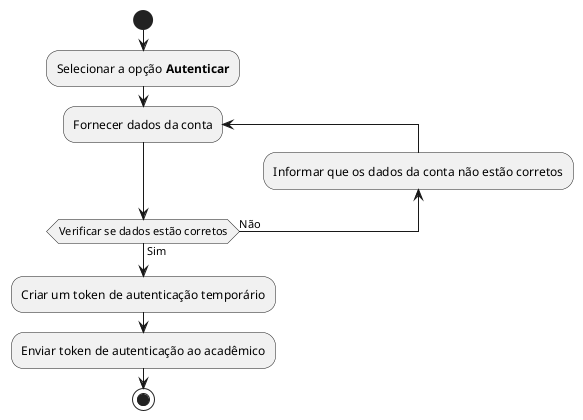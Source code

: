 @startuml autenticar

start
:Selecionar a opção **Autenticar**;
repeat :Fornecer dados da conta;
backward :Informar que os dados da conta não estão corretos;
repeat while (Verificar se dados estão corretos) is (Não) not (Sim)
:Criar um token de autenticação temporário;
:Enviar token de autenticação ao acadêmico;
stop

@endtuml
